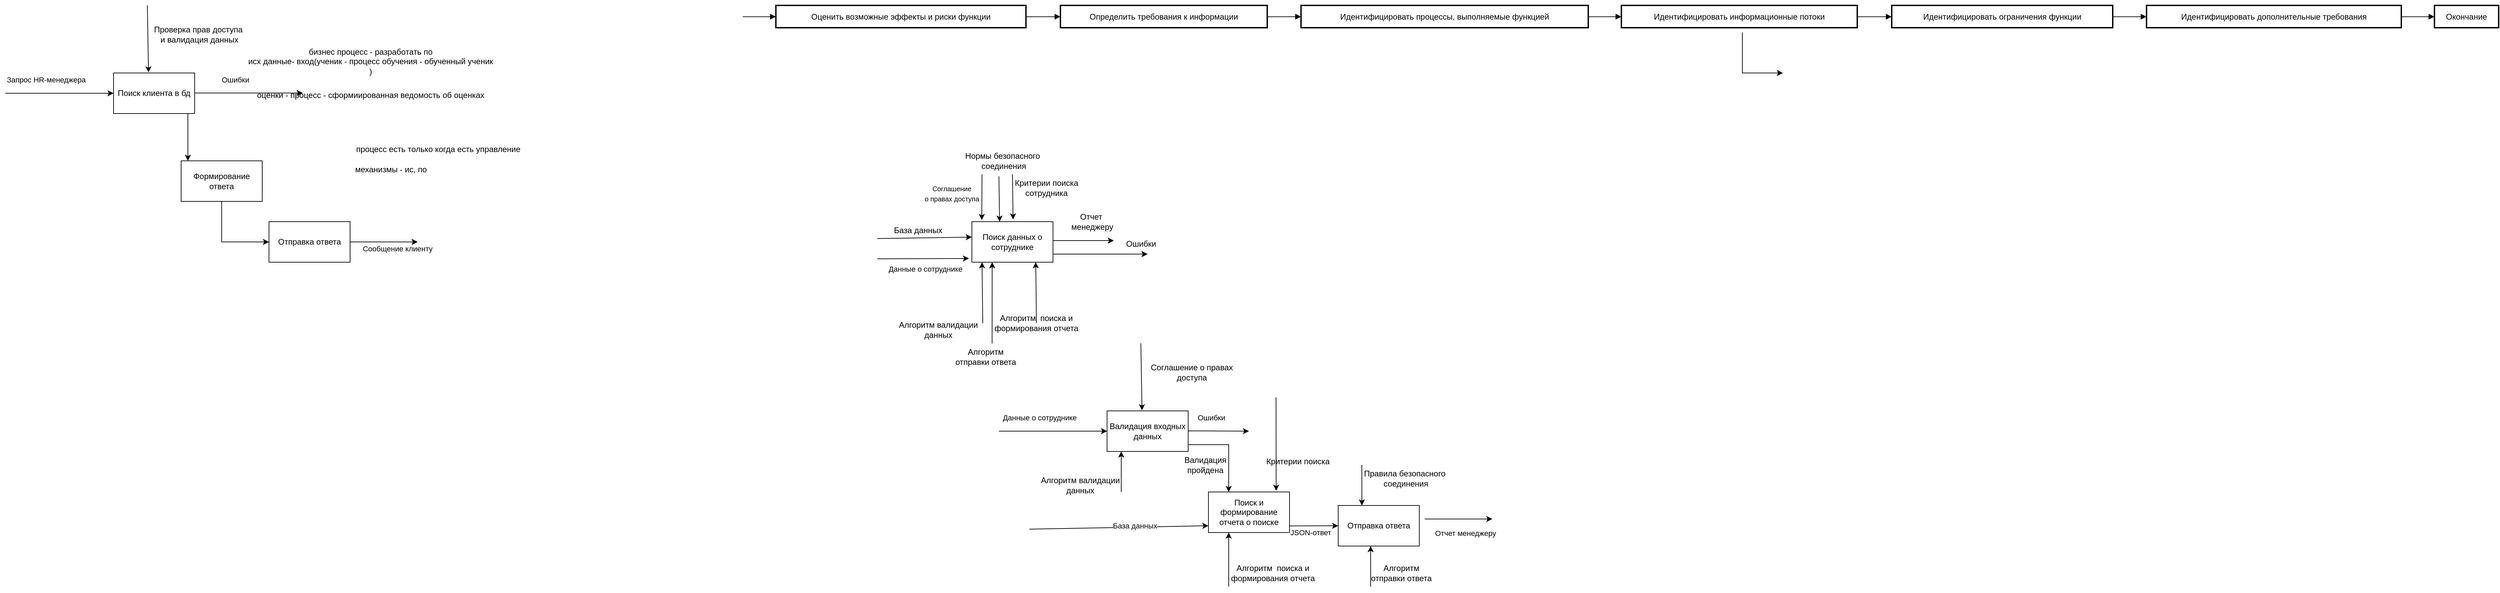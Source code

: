 <mxfile version="21.7.5" type="github">
  <diagram name="Страница — 1" id="A12LXowUizDRTpv2h5K6">
    <mxGraphModel dx="-779" dy="1614" grid="1" gridSize="10" guides="1" tooltips="1" connect="1" arrows="1" fold="1" page="1" pageScale="1" pageWidth="827" pageHeight="1169" math="0" shadow="0">
      <root>
        <mxCell id="0" />
        <mxCell id="1" parent="0" />
        <mxCell id="9" value="Оценить возможные эффекты и риски функции" style="whiteSpace=wrap;strokeWidth=2;" parent="1" vertex="1">
          <mxGeometry x="2950" width="370" height="33" as="geometry" />
        </mxCell>
        <mxCell id="10" value="Определить требования к информации" style="whiteSpace=wrap;strokeWidth=2;" parent="1" vertex="1">
          <mxGeometry x="3371" width="306" height="33" as="geometry" />
        </mxCell>
        <mxCell id="11" value="Идентифицировать процессы, выполняемые функцией" style="whiteSpace=wrap;strokeWidth=2;" parent="1" vertex="1">
          <mxGeometry x="3727" width="425" height="33" as="geometry" />
        </mxCell>
        <mxCell id="12" value="Идентифицировать информационные потоки" style="whiteSpace=wrap;strokeWidth=2;" parent="1" vertex="1">
          <mxGeometry x="4201" width="349" height="33" as="geometry" />
        </mxCell>
        <mxCell id="13" value="Идентифицировать ограничения функции" style="whiteSpace=wrap;strokeWidth=2;" parent="1" vertex="1">
          <mxGeometry x="4601" width="327" height="33" as="geometry" />
        </mxCell>
        <mxCell id="14" value="Идентифицировать дополнительные требования" style="whiteSpace=wrap;strokeWidth=2;" parent="1" vertex="1">
          <mxGeometry x="4978" width="377" height="33" as="geometry" />
        </mxCell>
        <mxCell id="15" value="Окончание" style="whiteSpace=wrap;strokeWidth=2;" parent="1" vertex="1">
          <mxGeometry x="5404" width="95" height="33" as="geometry" />
        </mxCell>
        <mxCell id="22" value="" style="curved=1;startArrow=none;endArrow=block;exitX=0.999;exitY=0.506;entryX=0.001;entryY=0.506;" parent="1" target="9" edge="1">
          <mxGeometry relative="1" as="geometry">
            <Array as="points" />
            <mxPoint x="2901.0" y="16.701" as="sourcePoint" />
          </mxGeometry>
        </mxCell>
        <mxCell id="23" value="" style="curved=1;startArrow=none;endArrow=block;exitX=1.002;exitY=0.506;entryX=-0.001;entryY=0.506;" parent="1" source="9" target="10" edge="1">
          <mxGeometry relative="1" as="geometry">
            <Array as="points" />
          </mxGeometry>
        </mxCell>
        <mxCell id="24" value="" style="curved=1;startArrow=none;endArrow=block;exitX=0.999;exitY=0.506;entryX=-0.001;entryY=0.506;" parent="1" source="10" target="11" edge="1">
          <mxGeometry relative="1" as="geometry">
            <Array as="points" />
          </mxGeometry>
        </mxCell>
        <mxCell id="25" value="" style="curved=1;startArrow=none;endArrow=block;exitX=0.998;exitY=0.506;entryX=0.001;entryY=0.506;" parent="1" source="11" target="12" edge="1">
          <mxGeometry relative="1" as="geometry">
            <Array as="points" />
          </mxGeometry>
        </mxCell>
        <mxCell id="26" value="" style="curved=1;startArrow=none;endArrow=block;exitX=1.002;exitY=0.506;entryX=-0.001;entryY=0.506;" parent="1" source="12" target="13" edge="1">
          <mxGeometry relative="1" as="geometry">
            <Array as="points" />
          </mxGeometry>
        </mxCell>
        <mxCell id="27" value="" style="curved=1;startArrow=none;endArrow=block;exitX=0.999;exitY=0.506;entryX=-0.001;entryY=0.506;" parent="1" source="13" target="14" edge="1">
          <mxGeometry relative="1" as="geometry">
            <Array as="points" />
          </mxGeometry>
        </mxCell>
        <mxCell id="28" value="" style="curved=1;startArrow=none;endArrow=block;exitX=0.998;exitY=0.506;entryX=0.005;entryY=0.506;" parent="1" source="14" target="15" edge="1">
          <mxGeometry relative="1" as="geometry">
            <Array as="points" />
          </mxGeometry>
        </mxCell>
        <mxCell id="uoZ4WR5P7klyU6PvhxCp-28" value="Поиск клиента в бд&lt;br&gt;" style="rounded=0;whiteSpace=wrap;html=1;" vertex="1" parent="1">
          <mxGeometry x="1970" y="100" width="120" height="60" as="geometry" />
        </mxCell>
        <mxCell id="uoZ4WR5P7klyU6PvhxCp-29" value="" style="endArrow=classic;html=1;rounded=0;" edge="1" parent="1" target="uoZ4WR5P7klyU6PvhxCp-28">
          <mxGeometry width="50" height="50" relative="1" as="geometry">
            <mxPoint x="1810" y="130" as="sourcePoint" />
            <mxPoint x="1950" y="120" as="targetPoint" />
          </mxGeometry>
        </mxCell>
        <mxCell id="uoZ4WR5P7klyU6PvhxCp-30" value="Запрос HR-менеджера&lt;br&gt;" style="edgeLabel;html=1;align=center;verticalAlign=middle;resizable=0;points=[];" vertex="1" connectable="0" parent="uoZ4WR5P7klyU6PvhxCp-29">
          <mxGeometry x="-0.249" relative="1" as="geometry">
            <mxPoint y="-20" as="offset" />
          </mxGeometry>
        </mxCell>
        <mxCell id="uoZ4WR5P7klyU6PvhxCp-32" value="" style="endArrow=classic;html=1;rounded=0;entryX=0.431;entryY=-0.014;entryDx=0;entryDy=0;entryPerimeter=0;" edge="1" parent="1" target="uoZ4WR5P7klyU6PvhxCp-28">
          <mxGeometry width="50" height="50" relative="1" as="geometry">
            <mxPoint x="2020" as="sourcePoint" />
            <mxPoint x="2070" y="50" as="targetPoint" />
          </mxGeometry>
        </mxCell>
        <mxCell id="uoZ4WR5P7klyU6PvhxCp-33" value="Проверка прав доступа&lt;br&gt;&amp;nbsp;и валидация данных" style="text;html=1;align=center;verticalAlign=middle;resizable=0;points=[];autosize=1;strokeColor=none;fillColor=none;" vertex="1" parent="1">
          <mxGeometry x="2020" y="23" width="150" height="40" as="geometry" />
        </mxCell>
        <mxCell id="uoZ4WR5P7klyU6PvhxCp-34" value="" style="endArrow=classic;html=1;rounded=0;" edge="1" parent="1">
          <mxGeometry width="50" height="50" relative="1" as="geometry">
            <mxPoint x="2090" y="129.57" as="sourcePoint" />
            <mxPoint x="2250" y="129.57" as="targetPoint" />
          </mxGeometry>
        </mxCell>
        <mxCell id="uoZ4WR5P7klyU6PvhxCp-35" value="Ошибки&lt;br&gt;" style="edgeLabel;html=1;align=center;verticalAlign=middle;resizable=0;points=[];" vertex="1" connectable="0" parent="uoZ4WR5P7klyU6PvhxCp-34">
          <mxGeometry x="-0.249" relative="1" as="geometry">
            <mxPoint y="-20" as="offset" />
          </mxGeometry>
        </mxCell>
        <mxCell id="uoZ4WR5P7klyU6PvhxCp-36" value="" style="endArrow=classic;html=1;rounded=0;" edge="1" parent="1">
          <mxGeometry width="50" height="50" relative="1" as="geometry">
            <mxPoint x="2080" y="160" as="sourcePoint" />
            <mxPoint x="2080" y="230" as="targetPoint" />
          </mxGeometry>
        </mxCell>
        <mxCell id="uoZ4WR5P7klyU6PvhxCp-37" value="Формирование ответа&lt;br&gt;" style="rounded=0;whiteSpace=wrap;html=1;" vertex="1" parent="1">
          <mxGeometry x="2070" y="230" width="120" height="60" as="geometry" />
        </mxCell>
        <mxCell id="uoZ4WR5P7klyU6PvhxCp-40" value="" style="endArrow=classic;html=1;rounded=0;" edge="1" parent="1">
          <mxGeometry width="50" height="50" relative="1" as="geometry">
            <mxPoint x="4380" y="40" as="sourcePoint" />
            <mxPoint x="4440" y="100" as="targetPoint" />
            <Array as="points">
              <mxPoint x="4380" y="100" />
            </Array>
          </mxGeometry>
        </mxCell>
        <mxCell id="uoZ4WR5P7klyU6PvhxCp-41" value="Отправка ответа&lt;br&gt;" style="rounded=0;whiteSpace=wrap;html=1;" vertex="1" parent="1">
          <mxGeometry x="2200" y="320" width="120" height="60" as="geometry" />
        </mxCell>
        <mxCell id="uoZ4WR5P7klyU6PvhxCp-44" value="" style="endArrow=classic;html=1;rounded=0;" edge="1" parent="1">
          <mxGeometry width="50" height="50" relative="1" as="geometry">
            <mxPoint x="2320" y="350" as="sourcePoint" />
            <mxPoint x="2420" y="350" as="targetPoint" />
          </mxGeometry>
        </mxCell>
        <mxCell id="uoZ4WR5P7klyU6PvhxCp-45" value="Сообщение клиенту&lt;br&gt;" style="edgeLabel;html=1;align=center;verticalAlign=middle;resizable=0;points=[];" vertex="1" connectable="0" parent="uoZ4WR5P7klyU6PvhxCp-44">
          <mxGeometry x="0.057" y="-2" relative="1" as="geometry">
            <mxPoint x="17" y="8" as="offset" />
          </mxGeometry>
        </mxCell>
        <mxCell id="uoZ4WR5P7klyU6PvhxCp-46" value="" style="endArrow=classic;html=1;rounded=0;entryX=0;entryY=0.5;entryDx=0;entryDy=0;" edge="1" parent="1" target="uoZ4WR5P7klyU6PvhxCp-41">
          <mxGeometry width="50" height="50" relative="1" as="geometry">
            <mxPoint x="2130" y="290" as="sourcePoint" />
            <mxPoint x="2180" y="240" as="targetPoint" />
            <Array as="points">
              <mxPoint x="2130" y="350" />
            </Array>
          </mxGeometry>
        </mxCell>
        <mxCell id="uoZ4WR5P7klyU6PvhxCp-47" value="бизнес процесс - разработать по&lt;br&gt;исх данные- вход(ученик - процесс обучения - обученный ученик&lt;br&gt;)" style="text;html=1;align=center;verticalAlign=middle;resizable=0;points=[];autosize=1;strokeColor=none;fillColor=none;" vertex="1" parent="1">
          <mxGeometry x="2155" y="53" width="390" height="60" as="geometry" />
        </mxCell>
        <mxCell id="uoZ4WR5P7klyU6PvhxCp-48" value="оценки - процесс - сформиированная ведомость об оценках&lt;br&gt;" style="text;html=1;align=center;verticalAlign=middle;resizable=0;points=[];autosize=1;strokeColor=none;fillColor=none;" vertex="1" parent="1">
          <mxGeometry x="2170" y="118" width="360" height="30" as="geometry" />
        </mxCell>
        <mxCell id="uoZ4WR5P7klyU6PvhxCp-49" value="процесс есть только когда есть управление&lt;br&gt;" style="text;html=1;align=center;verticalAlign=middle;resizable=0;points=[];autosize=1;strokeColor=none;fillColor=none;" vertex="1" parent="1">
          <mxGeometry x="2315" y="198" width="270" height="30" as="geometry" />
        </mxCell>
        <mxCell id="uoZ4WR5P7klyU6PvhxCp-50" value="механизмы - ис, по&lt;br&gt;" style="text;html=1;align=center;verticalAlign=middle;resizable=0;points=[];autosize=1;strokeColor=none;fillColor=none;" vertex="1" parent="1">
          <mxGeometry x="2315" y="228" width="130" height="30" as="geometry" />
        </mxCell>
        <mxCell id="uoZ4WR5P7klyU6PvhxCp-51" value="Поиск данных о сотруднике" style="rounded=0;whiteSpace=wrap;html=1;" vertex="1" parent="1">
          <mxGeometry x="3240" y="320" width="120" height="60" as="geometry" />
        </mxCell>
        <mxCell id="uoZ4WR5P7klyU6PvhxCp-52" value="" style="endArrow=classic;html=1;rounded=0;entryX=-0.036;entryY=0.907;entryDx=0;entryDy=0;entryPerimeter=0;" edge="1" parent="1" target="uoZ4WR5P7klyU6PvhxCp-51">
          <mxGeometry width="50" height="50" relative="1" as="geometry">
            <mxPoint x="3100" y="375" as="sourcePoint" />
            <mxPoint x="3150" y="325" as="targetPoint" />
          </mxGeometry>
        </mxCell>
        <mxCell id="uoZ4WR5P7klyU6PvhxCp-53" value="Данные о сотруднике" style="edgeLabel;html=1;align=center;verticalAlign=middle;resizable=0;points=[];" vertex="1" connectable="0" parent="uoZ4WR5P7klyU6PvhxCp-52">
          <mxGeometry x="0.464" y="-1" relative="1" as="geometry">
            <mxPoint x="-29" y="14" as="offset" />
          </mxGeometry>
        </mxCell>
        <mxCell id="uoZ4WR5P7klyU6PvhxCp-54" value="" style="endArrow=classic;html=1;rounded=0;entryX=0.122;entryY=-0.04;entryDx=0;entryDy=0;entryPerimeter=0;" edge="1" parent="1" target="uoZ4WR5P7klyU6PvhxCp-51">
          <mxGeometry width="50" height="50" relative="1" as="geometry">
            <mxPoint x="3255" y="250" as="sourcePoint" />
            <mxPoint x="3290" y="240" as="targetPoint" />
          </mxGeometry>
        </mxCell>
        <mxCell id="uoZ4WR5P7klyU6PvhxCp-55" value="&lt;font style=&quot;font-size: 10px;&quot;&gt;Соглашение &lt;br&gt;о правах доступа&lt;/font&gt;" style="text;html=1;align=center;verticalAlign=middle;resizable=0;points=[];autosize=1;strokeColor=none;fillColor=none;" vertex="1" parent="1">
          <mxGeometry x="3160" y="258" width="100" height="40" as="geometry" />
        </mxCell>
        <mxCell id="uoZ4WR5P7klyU6PvhxCp-56" value="" style="endArrow=classic;html=1;rounded=0;" edge="1" parent="1">
          <mxGeometry width="50" height="50" relative="1" as="geometry">
            <mxPoint x="3360" y="348" as="sourcePoint" />
            <mxPoint x="3450" y="348" as="targetPoint" />
          </mxGeometry>
        </mxCell>
        <mxCell id="uoZ4WR5P7klyU6PvhxCp-57" value="Отчет&lt;br&gt;&amp;nbsp;менеджеру" style="text;html=1;align=center;verticalAlign=middle;resizable=0;points=[];autosize=1;strokeColor=none;fillColor=none;" vertex="1" parent="1">
          <mxGeometry x="3371" y="300" width="90" height="40" as="geometry" />
        </mxCell>
        <mxCell id="uoZ4WR5P7klyU6PvhxCp-66" value="" style="endArrow=classic;html=1;rounded=0;entryX=0.508;entryY=-0.054;entryDx=0;entryDy=0;entryPerimeter=0;" edge="1" parent="1" target="uoZ4WR5P7klyU6PvhxCp-51">
          <mxGeometry width="50" height="50" relative="1" as="geometry">
            <mxPoint x="3300" y="250" as="sourcePoint" />
            <mxPoint x="3350" y="218" as="targetPoint" />
          </mxGeometry>
        </mxCell>
        <mxCell id="uoZ4WR5P7klyU6PvhxCp-67" value="Критерии поиска&lt;br&gt;сотрудника" style="text;html=1;align=center;verticalAlign=middle;resizable=0;points=[];autosize=1;strokeColor=none;fillColor=none;" vertex="1" parent="1">
          <mxGeometry x="3290" y="250" width="120" height="40" as="geometry" />
        </mxCell>
        <mxCell id="uoZ4WR5P7klyU6PvhxCp-85" value="Валидация входных данных" style="rounded=0;whiteSpace=wrap;html=1;" vertex="1" parent="1">
          <mxGeometry x="3440" y="600" width="120" height="60" as="geometry" />
        </mxCell>
        <mxCell id="uoZ4WR5P7klyU6PvhxCp-86" value="" style="endArrow=classic;html=1;rounded=0;" edge="1" parent="1" target="uoZ4WR5P7klyU6PvhxCp-85">
          <mxGeometry width="50" height="50" relative="1" as="geometry">
            <mxPoint x="3280" y="630" as="sourcePoint" />
            <mxPoint x="3420" y="620" as="targetPoint" />
          </mxGeometry>
        </mxCell>
        <mxCell id="uoZ4WR5P7klyU6PvhxCp-87" value="Данные о сотруднике" style="edgeLabel;html=1;align=center;verticalAlign=middle;resizable=0;points=[];" vertex="1" connectable="0" parent="uoZ4WR5P7klyU6PvhxCp-86">
          <mxGeometry x="-0.249" relative="1" as="geometry">
            <mxPoint y="-20" as="offset" />
          </mxGeometry>
        </mxCell>
        <mxCell id="uoZ4WR5P7klyU6PvhxCp-88" value="" style="endArrow=classic;html=1;rounded=0;entryX=0.431;entryY=-0.014;entryDx=0;entryDy=0;entryPerimeter=0;" edge="1" parent="1" target="uoZ4WR5P7klyU6PvhxCp-85">
          <mxGeometry width="50" height="50" relative="1" as="geometry">
            <mxPoint x="3490" y="500" as="sourcePoint" />
            <mxPoint x="3540" y="550" as="targetPoint" />
          </mxGeometry>
        </mxCell>
        <mxCell id="uoZ4WR5P7klyU6PvhxCp-89" value="Соглашение о правах &lt;br&gt;доступа" style="text;html=1;align=center;verticalAlign=middle;resizable=0;points=[];autosize=1;strokeColor=none;fillColor=none;" vertex="1" parent="1">
          <mxGeometry x="3490" y="523" width="150" height="40" as="geometry" />
        </mxCell>
        <mxCell id="uoZ4WR5P7klyU6PvhxCp-90" value="" style="endArrow=classic;html=1;rounded=0;" edge="1" parent="1">
          <mxGeometry width="50" height="50" relative="1" as="geometry">
            <mxPoint x="3560" y="629.57" as="sourcePoint" />
            <mxPoint x="3650" y="630" as="targetPoint" />
          </mxGeometry>
        </mxCell>
        <mxCell id="uoZ4WR5P7klyU6PvhxCp-91" value="Ошибки&lt;br&gt;" style="edgeLabel;html=1;align=center;verticalAlign=middle;resizable=0;points=[];" vertex="1" connectable="0" parent="uoZ4WR5P7klyU6PvhxCp-90">
          <mxGeometry x="-0.249" relative="1" as="geometry">
            <mxPoint y="-20" as="offset" />
          </mxGeometry>
        </mxCell>
        <mxCell id="uoZ4WR5P7klyU6PvhxCp-94" value="Отправка ответа&lt;br&gt;" style="rounded=0;whiteSpace=wrap;html=1;" vertex="1" parent="1">
          <mxGeometry x="3782" y="740" width="120" height="60" as="geometry" />
        </mxCell>
        <mxCell id="uoZ4WR5P7klyU6PvhxCp-95" value="" style="endArrow=classic;html=1;rounded=0;" edge="1" parent="1">
          <mxGeometry width="50" height="50" relative="1" as="geometry">
            <mxPoint x="3910" y="760.0" as="sourcePoint" />
            <mxPoint x="4010" y="760.0" as="targetPoint" />
          </mxGeometry>
        </mxCell>
        <mxCell id="uoZ4WR5P7klyU6PvhxCp-96" value="Отчет менеджеру" style="edgeLabel;html=1;align=center;verticalAlign=middle;resizable=0;points=[];" vertex="1" connectable="0" parent="uoZ4WR5P7klyU6PvhxCp-95">
          <mxGeometry x="0.057" y="-2" relative="1" as="geometry">
            <mxPoint x="7" y="19" as="offset" />
          </mxGeometry>
        </mxCell>
        <mxCell id="uoZ4WR5P7klyU6PvhxCp-102" value="" style="endArrow=classic;html=1;rounded=0;entryX=-0.001;entryY=0.381;entryDx=0;entryDy=0;entryPerimeter=0;" edge="1" parent="1" target="uoZ4WR5P7klyU6PvhxCp-51">
          <mxGeometry width="50" height="50" relative="1" as="geometry">
            <mxPoint x="3100" y="345" as="sourcePoint" />
            <mxPoint x="3150" y="295" as="targetPoint" />
          </mxGeometry>
        </mxCell>
        <mxCell id="uoZ4WR5P7klyU6PvhxCp-103" value="База данных&lt;br&gt;" style="text;html=1;align=center;verticalAlign=middle;resizable=0;points=[];autosize=1;strokeColor=none;fillColor=none;" vertex="1" parent="1">
          <mxGeometry x="3115" y="318" width="90" height="30" as="geometry" />
        </mxCell>
        <mxCell id="uoZ4WR5P7klyU6PvhxCp-105" value="" style="endArrow=classic;html=1;rounded=0;entryX=0;entryY=0.75;entryDx=0;entryDy=0;" edge="1" parent="1">
          <mxGeometry width="50" height="50" relative="1" as="geometry">
            <mxPoint x="3325" y="775" as="sourcePoint" />
            <mxPoint x="3590" y="770" as="targetPoint" />
          </mxGeometry>
        </mxCell>
        <mxCell id="uoZ4WR5P7klyU6PvhxCp-106" value="База данных" style="edgeLabel;html=1;align=center;verticalAlign=middle;resizable=0;points=[];" vertex="1" connectable="0" parent="uoZ4WR5P7klyU6PvhxCp-105">
          <mxGeometry x="0.174" y="2" relative="1" as="geometry">
            <mxPoint as="offset" />
          </mxGeometry>
        </mxCell>
        <mxCell id="uoZ4WR5P7klyU6PvhxCp-108" value="" style="endArrow=classic;html=1;rounded=0;" edge="1" parent="1">
          <mxGeometry width="50" height="50" relative="1" as="geometry">
            <mxPoint x="3360" y="368" as="sourcePoint" />
            <mxPoint x="3500" y="368" as="targetPoint" />
          </mxGeometry>
        </mxCell>
        <mxCell id="uoZ4WR5P7klyU6PvhxCp-109" value="Ошибки" style="text;html=1;align=center;verticalAlign=middle;resizable=0;points=[];autosize=1;strokeColor=none;fillColor=none;" vertex="1" parent="1">
          <mxGeometry x="3455" y="338" width="70" height="30" as="geometry" />
        </mxCell>
        <mxCell id="uoZ4WR5P7klyU6PvhxCp-111" value="Поиск и формирование отчета о поиске" style="rounded=0;whiteSpace=wrap;html=1;" vertex="1" parent="1">
          <mxGeometry x="3590" y="720" width="120" height="60" as="geometry" />
        </mxCell>
        <mxCell id="uoZ4WR5P7klyU6PvhxCp-118" value="" style="endArrow=classic;html=1;rounded=0;entryX=0.835;entryY=-0.029;entryDx=0;entryDy=0;entryPerimeter=0;" edge="1" parent="1" target="uoZ4WR5P7klyU6PvhxCp-111">
          <mxGeometry width="50" height="50" relative="1" as="geometry">
            <mxPoint x="3690" y="580" as="sourcePoint" />
            <mxPoint x="3790" y="535" as="targetPoint" />
          </mxGeometry>
        </mxCell>
        <mxCell id="uoZ4WR5P7klyU6PvhxCp-119" value="Критерии поиска" style="text;html=1;align=center;verticalAlign=middle;resizable=0;points=[];autosize=1;strokeColor=none;fillColor=none;" vertex="1" parent="1">
          <mxGeometry x="3662" y="660" width="120" height="30" as="geometry" />
        </mxCell>
        <mxCell id="uoZ4WR5P7klyU6PvhxCp-122" value="" style="endArrow=classic;html=1;rounded=0;entryX=0;entryY=0.5;entryDx=0;entryDy=0;exitX=0.995;exitY=0.838;exitDx=0;exitDy=0;exitPerimeter=0;" edge="1" parent="1" source="uoZ4WR5P7klyU6PvhxCp-111" target="uoZ4WR5P7klyU6PvhxCp-94">
          <mxGeometry width="50" height="50" relative="1" as="geometry">
            <mxPoint x="3680" y="790" as="sourcePoint" />
            <mxPoint x="3730" y="740" as="targetPoint" />
          </mxGeometry>
        </mxCell>
        <mxCell id="uoZ4WR5P7klyU6PvhxCp-125" value="JSON-ответ" style="edgeLabel;html=1;align=center;verticalAlign=middle;resizable=0;points=[];" vertex="1" connectable="0" parent="uoZ4WR5P7klyU6PvhxCp-122">
          <mxGeometry x="-0.039" y="2" relative="1" as="geometry">
            <mxPoint x="-4" y="12" as="offset" />
          </mxGeometry>
        </mxCell>
        <mxCell id="uoZ4WR5P7klyU6PvhxCp-126" value="" style="endArrow=classic;html=1;rounded=0;" edge="1" parent="1">
          <mxGeometry width="50" height="50" relative="1" as="geometry">
            <mxPoint x="3461" y="720" as="sourcePoint" />
            <mxPoint x="3461" y="660" as="targetPoint" />
          </mxGeometry>
        </mxCell>
        <mxCell id="uoZ4WR5P7klyU6PvhxCp-127" value="Алгоритм валидации&lt;br&gt;данных" style="text;html=1;align=center;verticalAlign=middle;resizable=0;points=[];autosize=1;strokeColor=none;fillColor=none;" vertex="1" parent="1">
          <mxGeometry x="3330" y="690" width="140" height="40" as="geometry" />
        </mxCell>
        <mxCell id="uoZ4WR5P7klyU6PvhxCp-128" value="" style="endArrow=classic;html=1;rounded=0;" edge="1" parent="1">
          <mxGeometry width="50" height="50" relative="1" as="geometry">
            <mxPoint x="3620" y="860" as="sourcePoint" />
            <mxPoint x="3620" y="780" as="targetPoint" />
          </mxGeometry>
        </mxCell>
        <mxCell id="uoZ4WR5P7klyU6PvhxCp-129" value="Алгоритм&amp;nbsp; поиска и &lt;br&gt;формирования отчета" style="text;html=1;align=center;verticalAlign=middle;resizable=0;points=[];autosize=1;strokeColor=none;fillColor=none;" vertex="1" parent="1">
          <mxGeometry x="3610" y="820" width="150" height="40" as="geometry" />
        </mxCell>
        <mxCell id="uoZ4WR5P7klyU6PvhxCp-130" value="" style="endArrow=classic;html=1;rounded=0;" edge="1" parent="1">
          <mxGeometry width="50" height="50" relative="1" as="geometry">
            <mxPoint x="3830" y="860" as="sourcePoint" />
            <mxPoint x="3830" y="800" as="targetPoint" />
          </mxGeometry>
        </mxCell>
        <mxCell id="uoZ4WR5P7klyU6PvhxCp-131" value="Алгоритм &lt;br&gt;отправки ответа" style="text;html=1;align=center;verticalAlign=middle;resizable=0;points=[];autosize=1;strokeColor=none;fillColor=none;" vertex="1" parent="1">
          <mxGeometry x="3820" y="820" width="110" height="40" as="geometry" />
        </mxCell>
        <mxCell id="uoZ4WR5P7klyU6PvhxCp-133" value="Алгоритм валидации&lt;br&gt;данных" style="text;html=1;align=center;verticalAlign=middle;resizable=0;points=[];autosize=1;strokeColor=none;fillColor=none;" vertex="1" parent="1">
          <mxGeometry x="3120" y="460" width="140" height="40" as="geometry" />
        </mxCell>
        <mxCell id="uoZ4WR5P7klyU6PvhxCp-134" value="Алгоритм&amp;nbsp; поиска и &lt;br&gt;формирования отчета" style="text;html=1;align=center;verticalAlign=middle;resizable=0;points=[];autosize=1;strokeColor=none;fillColor=none;" vertex="1" parent="1">
          <mxGeometry x="3260" y="450" width="150" height="40" as="geometry" />
        </mxCell>
        <mxCell id="uoZ4WR5P7klyU6PvhxCp-135" value="Алгоритм &lt;br&gt;отправки ответа" style="text;html=1;align=center;verticalAlign=middle;resizable=0;points=[];autosize=1;strokeColor=none;fillColor=none;" vertex="1" parent="1">
          <mxGeometry x="3205" y="500" width="110" height="40" as="geometry" />
        </mxCell>
        <mxCell id="uoZ4WR5P7klyU6PvhxCp-136" value="" style="endArrow=classic;html=1;rounded=0;exitX=-0.026;exitY=0.509;exitDx=0;exitDy=0;exitPerimeter=0;" edge="1" parent="1" source="uoZ4WR5P7klyU6PvhxCp-134">
          <mxGeometry width="50" height="50" relative="1" as="geometry">
            <mxPoint x="3205" y="430" as="sourcePoint" />
            <mxPoint x="3255" y="380" as="targetPoint" />
          </mxGeometry>
        </mxCell>
        <mxCell id="uoZ4WR5P7klyU6PvhxCp-137" value="" style="endArrow=classic;html=1;rounded=0;exitX=-0.026;exitY=0.509;exitDx=0;exitDy=0;exitPerimeter=0;" edge="1" parent="1">
          <mxGeometry width="50" height="50" relative="1" as="geometry">
            <mxPoint x="3335.5" y="470" as="sourcePoint" />
            <mxPoint x="3334.5" y="380" as="targetPoint" />
          </mxGeometry>
        </mxCell>
        <mxCell id="uoZ4WR5P7klyU6PvhxCp-138" value="" style="endArrow=classic;html=1;rounded=0;entryX=0.25;entryY=1;entryDx=0;entryDy=0;exitX=0.59;exitY=0.005;exitDx=0;exitDy=0;exitPerimeter=0;" edge="1" parent="1" source="uoZ4WR5P7klyU6PvhxCp-135" target="uoZ4WR5P7klyU6PvhxCp-51">
          <mxGeometry width="50" height="50" relative="1" as="geometry">
            <mxPoint x="3276" y="490" as="sourcePoint" />
            <mxPoint x="3275" y="400" as="targetPoint" />
          </mxGeometry>
        </mxCell>
        <mxCell id="uoZ4WR5P7klyU6PvhxCp-139" value="Правила безопасного&lt;br&gt;&amp;nbsp;соединения" style="text;html=1;align=center;verticalAlign=middle;resizable=0;points=[];autosize=1;strokeColor=none;fillColor=none;" vertex="1" parent="1">
          <mxGeometry x="3810" y="680" width="140" height="40" as="geometry" />
        </mxCell>
        <mxCell id="uoZ4WR5P7klyU6PvhxCp-140" value="" style="endArrow=classic;html=1;rounded=0;entryX=0.292;entryY=0;entryDx=0;entryDy=0;entryPerimeter=0;" edge="1" parent="1" target="uoZ4WR5P7klyU6PvhxCp-94">
          <mxGeometry width="50" height="50" relative="1" as="geometry">
            <mxPoint x="3817" y="680" as="sourcePoint" />
            <mxPoint x="3867" y="630" as="targetPoint" />
          </mxGeometry>
        </mxCell>
        <mxCell id="uoZ4WR5P7klyU6PvhxCp-142" value="" style="endArrow=classic;html=1;rounded=0;entryX=0.508;entryY=-0.054;entryDx=0;entryDy=0;entryPerimeter=0;" edge="1" parent="1">
          <mxGeometry width="50" height="50" relative="1" as="geometry">
            <mxPoint x="3280" y="253" as="sourcePoint" />
            <mxPoint x="3281" y="320" as="targetPoint" />
          </mxGeometry>
        </mxCell>
        <mxCell id="uoZ4WR5P7klyU6PvhxCp-143" value="Нормы безопасного&lt;br&gt;&amp;nbsp;соединения&lt;br&gt;" style="text;html=1;align=center;verticalAlign=middle;resizable=0;points=[];autosize=1;strokeColor=none;fillColor=none;" vertex="1" parent="1">
          <mxGeometry x="3220" y="210" width="130" height="40" as="geometry" />
        </mxCell>
        <mxCell id="uoZ4WR5P7klyU6PvhxCp-144" value="" style="endArrow=classic;html=1;rounded=0;entryX=0.25;entryY=0;entryDx=0;entryDy=0;" edge="1" parent="1" target="uoZ4WR5P7klyU6PvhxCp-111">
          <mxGeometry width="50" height="50" relative="1" as="geometry">
            <mxPoint x="3560" y="650" as="sourcePoint" />
            <mxPoint x="3610" y="600" as="targetPoint" />
            <Array as="points">
              <mxPoint x="3620" y="650" />
            </Array>
          </mxGeometry>
        </mxCell>
        <mxCell id="uoZ4WR5P7klyU6PvhxCp-145" value="Валидация&lt;br&gt;пройдена&lt;br&gt;" style="text;html=1;align=center;verticalAlign=middle;resizable=0;points=[];autosize=1;strokeColor=none;fillColor=none;" vertex="1" parent="1">
          <mxGeometry x="3540" y="660" width="90" height="40" as="geometry" />
        </mxCell>
      </root>
    </mxGraphModel>
  </diagram>
</mxfile>
